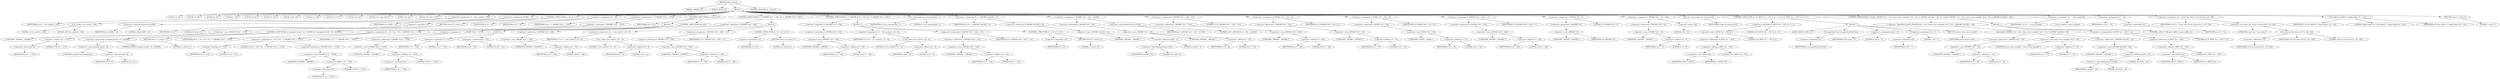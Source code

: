 digraph tftp_connect {  
"1000114" [label = "(METHOD,tftp_connect)" ]
"1000115" [label = "(PARAM,_DWORD *a1)" ]
"1000116" [label = "(PARAM,_BYTE *a2)" ]
"1000117" [label = "(BLOCK,,)" ]
"1000118" [label = "(LOCAL,v4: int)" ]
"1000119" [label = "(LOCAL,v5: int)" ]
"1000120" [label = "(LOCAL,v6: int)" ]
"1000121" [label = "(LOCAL,v7: int)" ]
"1000122" [label = "(LOCAL,v8: int)" ]
"1000123" [label = "(LOCAL,v9: int)" ]
"1000124" [label = "(LOCAL,result: int)" ]
"1000125" [label = "(LOCAL,v11: int)" ]
"1000126" [label = "(LOCAL,v12: int *)" ]
"1000127" [label = "(LOCAL,v13: int)" ]
"1000128" [label = "(LOCAL,v14: const char *)" ]
"1000129" [label = "(LOCAL,v15: int)" ]
"1000130" [label = "(LOCAL,v16: char [ 128 ])" ]
"1000131" [label = "(<operator>.assignment,v4 = Curl_ccalloc(1, 336))" ]
"1000132" [label = "(IDENTIFIER,v4,v4 = Curl_ccalloc(1, 336))" ]
"1000133" [label = "(Curl_ccalloc,Curl_ccalloc(1, 336))" ]
"1000134" [label = "(LITERAL,1,Curl_ccalloc(1, 336))" ]
"1000135" [label = "(LITERAL,336,Curl_ccalloc(1, 336))" ]
"1000136" [label = "(<operator>.assignment,a1[188] = v4)" ]
"1000137" [label = "(<operator>.indirectIndexAccess,a1[188])" ]
"1000138" [label = "(IDENTIFIER,a1,a1[188] = v4)" ]
"1000139" [label = "(LITERAL,188,a1[188] = v4)" ]
"1000140" [label = "(IDENTIFIER,v4,a1[188] = v4)" ]
"1000141" [label = "(CONTROL_STRUCTURE,if ( !v4 ),if ( !v4 ))" ]
"1000142" [label = "(<operator>.logicalNot,!v4)" ]
"1000143" [label = "(IDENTIFIER,v4,!v4)" ]
"1000144" [label = "(RETURN,return 27;,return 27;)" ]
"1000145" [label = "(LITERAL,27,return 27;)" ]
"1000146" [label = "(<operator>.assignment,v5 = v4)" ]
"1000147" [label = "(IDENTIFIER,v5,v5 = v4)" ]
"1000148" [label = "(IDENTIFIER,v4,v5 = v4)" ]
"1000149" [label = "(<operator>.assignment,v6 = *(_DWORD *)(*a1 + 1576))" ]
"1000150" [label = "(IDENTIFIER,v6,v6 = *(_DWORD *)(*a1 + 1576))" ]
"1000151" [label = "(<operator>.indirection,*(_DWORD *)(*a1 + 1576))" ]
"1000152" [label = "(<operator>.cast,(_DWORD *)(*a1 + 1576))" ]
"1000153" [label = "(UNKNOWN,_DWORD *,_DWORD *)" ]
"1000154" [label = "(<operator>.addition,*a1 + 1576)" ]
"1000155" [label = "(<operator>.indirection,*a1)" ]
"1000156" [label = "(IDENTIFIER,a1,*a1 + 1576)" ]
"1000157" [label = "(LITERAL,1576,*a1 + 1576)" ]
"1000158" [label = "(CONTROL_STRUCTURE,if ( v6 ),if ( v6 ))" ]
"1000159" [label = "(IDENTIFIER,v6,if ( v6 ))" ]
"1000160" [label = "(BLOCK,,)" ]
"1000161" [label = "(CONTROL_STRUCTURE,if ( (unsigned int)(v6 - 8) > 0xFFB0 ),if ( (unsigned int)(v6 - 8) > 0xFFB0 ))" ]
"1000162" [label = "(<operator>.greaterThan,(unsigned int)(v6 - 8) > 0xFFB0)" ]
"1000163" [label = "(<operator>.cast,(unsigned int)(v6 - 8))" ]
"1000164" [label = "(UNKNOWN,unsigned int,unsigned int)" ]
"1000165" [label = "(<operator>.subtraction,v6 - 8)" ]
"1000166" [label = "(IDENTIFIER,v6,v6 - 8)" ]
"1000167" [label = "(LITERAL,8,v6 - 8)" ]
"1000168" [label = "(LITERAL,0xFFB0,(unsigned int)(v6 - 8) > 0xFFB0)" ]
"1000169" [label = "(RETURN,return 71;,return 71;)" ]
"1000170" [label = "(LITERAL,71,return 71;)" ]
"1000171" [label = "(<operator>.assignment,v8 = v6 < 512 ? 512 : *(_DWORD *)(*a1 + 1576))" ]
"1000172" [label = "(IDENTIFIER,v8,v8 = v6 < 512 ? 512 : *(_DWORD *)(*a1 + 1576))" ]
"1000173" [label = "(<operator>.conditional,v6 < 512 ? 512 : *(_DWORD *)(*a1 + 1576))" ]
"1000174" [label = "(<operator>.lessThan,v6 < 512)" ]
"1000175" [label = "(IDENTIFIER,v6,v6 < 512)" ]
"1000176" [label = "(LITERAL,512,v6 < 512)" ]
"1000177" [label = "(LITERAL,512,v6 < 512 ? 512 : *(_DWORD *)(*a1 + 1576))" ]
"1000178" [label = "(<operator>.indirection,*(_DWORD *)(*a1 + 1576))" ]
"1000179" [label = "(<operator>.cast,(_DWORD *)(*a1 + 1576))" ]
"1000180" [label = "(UNKNOWN,_DWORD *,_DWORD *)" ]
"1000181" [label = "(<operator>.addition,*a1 + 1576)" ]
"1000182" [label = "(<operator>.indirection,*a1)" ]
"1000183" [label = "(IDENTIFIER,a1,*a1 + 1576)" ]
"1000184" [label = "(LITERAL,1576,*a1 + 1576)" ]
"1000185" [label = "(<operator>.assignment,v7 = *(_DWORD *)(*a1 + 1576))" ]
"1000186" [label = "(IDENTIFIER,v7,v7 = *(_DWORD *)(*a1 + 1576))" ]
"1000187" [label = "(<operator>.indirection,*(_DWORD *)(*a1 + 1576))" ]
"1000188" [label = "(<operator>.cast,(_DWORD *)(*a1 + 1576))" ]
"1000189" [label = "(UNKNOWN,_DWORD *,_DWORD *)" ]
"1000190" [label = "(<operator>.addition,*a1 + 1576)" ]
"1000191" [label = "(<operator>.indirection,*a1)" ]
"1000192" [label = "(IDENTIFIER,a1,*a1 + 1576)" ]
"1000193" [label = "(LITERAL,1576,*a1 + 1576)" ]
"1000194" [label = "(CONTROL_STRUCTURE,else,else)" ]
"1000195" [label = "(BLOCK,,)" ]
"1000196" [label = "(<operator>.assignment,v7 = 512)" ]
"1000197" [label = "(IDENTIFIER,v7,v7 = 512)" ]
"1000198" [label = "(LITERAL,512,v7 = 512)" ]
"1000199" [label = "(<operator>.assignment,v8 = 512)" ]
"1000200" [label = "(IDENTIFIER,v8,v8 = 512)" ]
"1000201" [label = "(LITERAL,512,v8 = 512)" ]
"1000202" [label = "(CONTROL_STRUCTURE,if ( !*(_DWORD *)(v4 + 328) ),if ( !*(_DWORD *)(v4 + 328) ))" ]
"1000203" [label = "(<operator>.logicalNot,!*(_DWORD *)(v4 + 328))" ]
"1000204" [label = "(<operator>.indirection,*(_DWORD *)(v4 + 328))" ]
"1000205" [label = "(<operator>.cast,(_DWORD *)(v4 + 328))" ]
"1000206" [label = "(UNKNOWN,_DWORD *,_DWORD *)" ]
"1000207" [label = "(<operator>.addition,v4 + 328)" ]
"1000208" [label = "(IDENTIFIER,v4,v4 + 328)" ]
"1000209" [label = "(LITERAL,328,v4 + 328)" ]
"1000210" [label = "(BLOCK,,)" ]
"1000211" [label = "(<operator>.assignment,v11 = Curl_ccalloc(1, v8 + 4))" ]
"1000212" [label = "(IDENTIFIER,v11,v11 = Curl_ccalloc(1, v8 + 4))" ]
"1000213" [label = "(Curl_ccalloc,Curl_ccalloc(1, v8 + 4))" ]
"1000214" [label = "(LITERAL,1,Curl_ccalloc(1, v8 + 4))" ]
"1000215" [label = "(<operator>.addition,v8 + 4)" ]
"1000216" [label = "(IDENTIFIER,v8,v8 + 4)" ]
"1000217" [label = "(LITERAL,4,v8 + 4)" ]
"1000218" [label = "(<operator>.assignment,*(_DWORD *)(v5 + 328) = v11)" ]
"1000219" [label = "(<operator>.indirection,*(_DWORD *)(v5 + 328))" ]
"1000220" [label = "(<operator>.cast,(_DWORD *)(v5 + 328))" ]
"1000221" [label = "(UNKNOWN,_DWORD *,_DWORD *)" ]
"1000222" [label = "(<operator>.addition,v5 + 328)" ]
"1000223" [label = "(IDENTIFIER,v5,v5 + 328)" ]
"1000224" [label = "(LITERAL,328,v5 + 328)" ]
"1000225" [label = "(IDENTIFIER,v11,*(_DWORD *)(v5 + 328) = v11)" ]
"1000226" [label = "(CONTROL_STRUCTURE,if ( !v11 ),if ( !v11 ))" ]
"1000227" [label = "(<operator>.logicalNot,!v11)" ]
"1000228" [label = "(IDENTIFIER,v11,!v11)" ]
"1000229" [label = "(RETURN,return 27;,return 27;)" ]
"1000230" [label = "(LITERAL,27,return 27;)" ]
"1000231" [label = "(CONTROL_STRUCTURE,if ( !*(_DWORD *)(v5 + 332) ),if ( !*(_DWORD *)(v5 + 332) ))" ]
"1000232" [label = "(<operator>.logicalNot,!*(_DWORD *)(v5 + 332))" ]
"1000233" [label = "(<operator>.indirection,*(_DWORD *)(v5 + 332))" ]
"1000234" [label = "(<operator>.cast,(_DWORD *)(v5 + 332))" ]
"1000235" [label = "(UNKNOWN,_DWORD *,_DWORD *)" ]
"1000236" [label = "(<operator>.addition,v5 + 332)" ]
"1000237" [label = "(IDENTIFIER,v5,v5 + 332)" ]
"1000238" [label = "(LITERAL,332,v5 + 332)" ]
"1000239" [label = "(BLOCK,,)" ]
"1000240" [label = "(<operator>.assignment,v15 = Curl_ccalloc(1, v8 + 4))" ]
"1000241" [label = "(IDENTIFIER,v15,v15 = Curl_ccalloc(1, v8 + 4))" ]
"1000242" [label = "(Curl_ccalloc,Curl_ccalloc(1, v8 + 4))" ]
"1000243" [label = "(LITERAL,1,Curl_ccalloc(1, v8 + 4))" ]
"1000244" [label = "(<operator>.addition,v8 + 4)" ]
"1000245" [label = "(IDENTIFIER,v8,v8 + 4)" ]
"1000246" [label = "(LITERAL,4,v8 + 4)" ]
"1000247" [label = "(<operator>.assignment,*(_DWORD *)(v5 + 332) = v15)" ]
"1000248" [label = "(<operator>.indirection,*(_DWORD *)(v5 + 332))" ]
"1000249" [label = "(<operator>.cast,(_DWORD *)(v5 + 332))" ]
"1000250" [label = "(UNKNOWN,_DWORD *,_DWORD *)" ]
"1000251" [label = "(<operator>.addition,v5 + 332)" ]
"1000252" [label = "(IDENTIFIER,v5,v5 + 332)" ]
"1000253" [label = "(LITERAL,332,v5 + 332)" ]
"1000254" [label = "(IDENTIFIER,v15,*(_DWORD *)(v5 + 332) = v15)" ]
"1000255" [label = "(CONTROL_STRUCTURE,if ( !v15 ),if ( !v15 ))" ]
"1000256" [label = "(<operator>.logicalNot,!v15)" ]
"1000257" [label = "(IDENTIFIER,v15,!v15)" ]
"1000258" [label = "(RETURN,return 27;,return 27;)" ]
"1000259" [label = "(LITERAL,27,return 27;)" ]
"1000260" [label = "(Curl_conncontrol,Curl_conncontrol(a1, 1))" ]
"1000261" [label = "(IDENTIFIER,a1,Curl_conncontrol(a1, 1))" ]
"1000262" [label = "(LITERAL,1,Curl_conncontrol(a1, 1))" ]
"1000263" [label = "(<operator>.assignment,v9 = *(_DWORD *)(a1[20] + 4))" ]
"1000264" [label = "(IDENTIFIER,v9,v9 = *(_DWORD *)(a1[20] + 4))" ]
"1000265" [label = "(<operator>.indirection,*(_DWORD *)(a1[20] + 4))" ]
"1000266" [label = "(<operator>.cast,(_DWORD *)(a1[20] + 4))" ]
"1000267" [label = "(UNKNOWN,_DWORD *,_DWORD *)" ]
"1000268" [label = "(<operator>.addition,a1[20] + 4)" ]
"1000269" [label = "(<operator>.indirectIndexAccess,a1[20])" ]
"1000270" [label = "(IDENTIFIER,a1,a1[20] + 4)" ]
"1000271" [label = "(LITERAL,20,a1[20] + 4)" ]
"1000272" [label = "(LITERAL,4,a1[20] + 4)" ]
"1000273" [label = "(<operator>.assignment,*(_DWORD *)(v5 + 20) = a1[105])" ]
"1000274" [label = "(<operator>.indirection,*(_DWORD *)(v5 + 20))" ]
"1000275" [label = "(<operator>.cast,(_DWORD *)(v5 + 20))" ]
"1000276" [label = "(UNKNOWN,_DWORD *,_DWORD *)" ]
"1000277" [label = "(<operator>.addition,v5 + 20)" ]
"1000278" [label = "(IDENTIFIER,v5,v5 + 20)" ]
"1000279" [label = "(LITERAL,20,v5 + 20)" ]
"1000280" [label = "(<operator>.indirectIndexAccess,a1[105])" ]
"1000281" [label = "(IDENTIFIER,a1,*(_DWORD *)(v5 + 20) = a1[105])" ]
"1000282" [label = "(LITERAL,105,*(_DWORD *)(v5 + 20) = a1[105])" ]
"1000283" [label = "(<operator>.assignment,*(_DWORD *)(v5 + 320) = 512)" ]
"1000284" [label = "(<operator>.indirection,*(_DWORD *)(v5 + 320))" ]
"1000285" [label = "(<operator>.cast,(_DWORD *)(v5 + 320))" ]
"1000286" [label = "(UNKNOWN,_DWORD *,_DWORD *)" ]
"1000287" [label = "(<operator>.addition,v5 + 320)" ]
"1000288" [label = "(IDENTIFIER,v5,v5 + 320)" ]
"1000289" [label = "(LITERAL,320,v5 + 320)" ]
"1000290" [label = "(LITERAL,512,*(_DWORD *)(v5 + 320) = 512)" ]
"1000291" [label = "(<operator>.assignment,*(_DWORD *)(v5 + 16) = a1)" ]
"1000292" [label = "(<operator>.indirection,*(_DWORD *)(v5 + 16))" ]
"1000293" [label = "(<operator>.cast,(_DWORD *)(v5 + 16))" ]
"1000294" [label = "(UNKNOWN,_DWORD *,_DWORD *)" ]
"1000295" [label = "(<operator>.addition,v5 + 16)" ]
"1000296" [label = "(IDENTIFIER,v5,v5 + 16)" ]
"1000297" [label = "(LITERAL,16,v5 + 16)" ]
"1000298" [label = "(IDENTIFIER,a1,*(_DWORD *)(v5 + 16) = a1)" ]
"1000299" [label = "(<operator>.assignment,*(_WORD *)(v5 + 52) = v9)" ]
"1000300" [label = "(<operator>.indirection,*(_WORD *)(v5 + 52))" ]
"1000301" [label = "(<operator>.cast,(_WORD *)(v5 + 52))" ]
"1000302" [label = "(UNKNOWN,_WORD *,_WORD *)" ]
"1000303" [label = "(<operator>.addition,v5 + 52)" ]
"1000304" [label = "(IDENTIFIER,v5,v5 + 52)" ]
"1000305" [label = "(LITERAL,52,v5 + 52)" ]
"1000306" [label = "(IDENTIFIER,v9,*(_WORD *)(v5 + 52) = v9)" ]
"1000307" [label = "(<operator>.assignment,*(_DWORD *)(v5 + 324) = v7)" ]
"1000308" [label = "(<operator>.indirection,*(_DWORD *)(v5 + 324))" ]
"1000309" [label = "(<operator>.cast,(_DWORD *)(v5 + 324))" ]
"1000310" [label = "(UNKNOWN,_DWORD *,_DWORD *)" ]
"1000311" [label = "(<operator>.addition,v5 + 324)" ]
"1000312" [label = "(IDENTIFIER,v5,v5 + 324)" ]
"1000313" [label = "(LITERAL,324,v5 + 324)" ]
"1000314" [label = "(IDENTIFIER,v7,*(_DWORD *)(v5 + 324) = v7)" ]
"1000315" [label = "(<operator>.assignment,*(_DWORD *)v5 = 0)" ]
"1000316" [label = "(<operator>.indirection,*(_DWORD *)v5)" ]
"1000317" [label = "(<operator>.cast,(_DWORD *)v5)" ]
"1000318" [label = "(UNKNOWN,_DWORD *,_DWORD *)" ]
"1000319" [label = "(IDENTIFIER,v5,(_DWORD *)v5)" ]
"1000320" [label = "(LITERAL,0,*(_DWORD *)v5 = 0)" ]
"1000321" [label = "(<operator>.assignment,*(_DWORD *)(v5 + 8) = -100)" ]
"1000322" [label = "(<operator>.indirection,*(_DWORD *)(v5 + 8))" ]
"1000323" [label = "(<operator>.cast,(_DWORD *)(v5 + 8))" ]
"1000324" [label = "(UNKNOWN,_DWORD *,_DWORD *)" ]
"1000325" [label = "(<operator>.addition,v5 + 8)" ]
"1000326" [label = "(IDENTIFIER,v5,v5 + 8)" ]
"1000327" [label = "(LITERAL,8,v5 + 8)" ]
"1000328" [label = "(<operator>.minus,-100)" ]
"1000329" [label = "(LITERAL,100,-100)" ]
"1000330" [label = "(tftp_set_timeouts,tftp_set_timeouts(v5))" ]
"1000331" [label = "(IDENTIFIER,v5,tftp_set_timeouts(v5))" ]
"1000332" [label = "(CONTROL_STRUCTURE,if ( (*((_BYTE *)a1 + 591) & 2) != 0 ),if ( (*((_BYTE *)a1 + 591) & 2) != 0 ))" ]
"1000333" [label = "(<operator>.notEquals,(*((_BYTE *)a1 + 591) & 2) != 0)" ]
"1000334" [label = "(<operator>.and,*((_BYTE *)a1 + 591) & 2)" ]
"1000335" [label = "(<operator>.indirection,*((_BYTE *)a1 + 591))" ]
"1000336" [label = "(<operator>.addition,(_BYTE *)a1 + 591)" ]
"1000337" [label = "(<operator>.cast,(_BYTE *)a1)" ]
"1000338" [label = "(UNKNOWN,_BYTE *,_BYTE *)" ]
"1000339" [label = "(IDENTIFIER,a1,(_BYTE *)a1)" ]
"1000340" [label = "(LITERAL,591,(_BYTE *)a1 + 591)" ]
"1000341" [label = "(LITERAL,2,*((_BYTE *)a1 + 591) & 2)" ]
"1000342" [label = "(LITERAL,0,(*((_BYTE *)a1 + 591) & 2) != 0)" ]
"1000343" [label = "(BLOCK,,)" ]
"1000344" [label = "(JUMP_TARGET,LABEL_9)" ]
"1000345" [label = "(Curl_pgrsStartNow,Curl_pgrsStartNow(*a1))" ]
"1000346" [label = "(<operator>.indirection,*a1)" ]
"1000347" [label = "(IDENTIFIER,a1,Curl_pgrsStartNow(*a1))" ]
"1000348" [label = "(<operator>.assignment,result = 0)" ]
"1000349" [label = "(IDENTIFIER,result,result = 0)" ]
"1000350" [label = "(LITERAL,0,result = 0)" ]
"1000351" [label = "(<operator>.assignment,*a2 = 1)" ]
"1000352" [label = "(<operator>.indirection,*a2)" ]
"1000353" [label = "(IDENTIFIER,a2,*a2 = 1)" ]
"1000354" [label = "(LITERAL,1,*a2 = 1)" ]
"1000355" [label = "(RETURN,return result;,return result;)" ]
"1000356" [label = "(IDENTIFIER,result,return result;)" ]
"1000357" [label = "(CONTROL_STRUCTURE,if ( !bind(*(_DWORD *)(v5 + 20), (const struct sockaddr *)(v5 + 52), *(_DWORD *)(a1[20] + 16)) ),if ( !bind(*(_DWORD *)(v5 + 20), (const struct sockaddr *)(v5 + 52), *(_DWORD *)(a1[20] + 16)) ))" ]
"1000358" [label = "(<operator>.logicalNot,!bind(*(_DWORD *)(v5 + 20), (const struct sockaddr *)(v5 + 52), *(_DWORD *)(a1[20] + 16)))" ]
"1000359" [label = "(bind,bind(*(_DWORD *)(v5 + 20), (const struct sockaddr *)(v5 + 52), *(_DWORD *)(a1[20] + 16)))" ]
"1000360" [label = "(<operator>.indirection,*(_DWORD *)(v5 + 20))" ]
"1000361" [label = "(<operator>.cast,(_DWORD *)(v5 + 20))" ]
"1000362" [label = "(UNKNOWN,_DWORD *,_DWORD *)" ]
"1000363" [label = "(<operator>.addition,v5 + 20)" ]
"1000364" [label = "(IDENTIFIER,v5,v5 + 20)" ]
"1000365" [label = "(LITERAL,20,v5 + 20)" ]
"1000366" [label = "(<operator>.cast,(const struct sockaddr *)(v5 + 52))" ]
"1000367" [label = "(UNKNOWN,const struct sockaddr *,const struct sockaddr *)" ]
"1000368" [label = "(<operator>.addition,v5 + 52)" ]
"1000369" [label = "(IDENTIFIER,v5,v5 + 52)" ]
"1000370" [label = "(LITERAL,52,v5 + 52)" ]
"1000371" [label = "(<operator>.indirection,*(_DWORD *)(a1[20] + 16))" ]
"1000372" [label = "(<operator>.cast,(_DWORD *)(a1[20] + 16))" ]
"1000373" [label = "(UNKNOWN,_DWORD *,_DWORD *)" ]
"1000374" [label = "(<operator>.addition,a1[20] + 16)" ]
"1000375" [label = "(<operator>.indirectIndexAccess,a1[20])" ]
"1000376" [label = "(IDENTIFIER,a1,a1[20] + 16)" ]
"1000377" [label = "(LITERAL,20,a1[20] + 16)" ]
"1000378" [label = "(LITERAL,16,a1[20] + 16)" ]
"1000379" [label = "(BLOCK,,)" ]
"1000380" [label = "(<operators>.assignmentOr,*((_BYTE *)a1 + 591) |= 2u)" ]
"1000381" [label = "(<operator>.indirection,*((_BYTE *)a1 + 591))" ]
"1000382" [label = "(<operator>.addition,(_BYTE *)a1 + 591)" ]
"1000383" [label = "(<operator>.cast,(_BYTE *)a1)" ]
"1000384" [label = "(UNKNOWN,_BYTE *,_BYTE *)" ]
"1000385" [label = "(IDENTIFIER,a1,(_BYTE *)a1)" ]
"1000386" [label = "(LITERAL,591,(_BYTE *)a1 + 591)" ]
"1000387" [label = "(LITERAL,2u,*((_BYTE *)a1 + 591) |= 2u)" ]
"1000388" [label = "(CONTROL_STRUCTURE,goto LABEL_9;,goto LABEL_9;)" ]
"1000389" [label = "(<operator>.assignment,v12 = _errno_location())" ]
"1000390" [label = "(IDENTIFIER,v12,v12 = _errno_location())" ]
"1000391" [label = "(_errno_location,_errno_location())" ]
"1000392" [label = "(<operator>.assignment,v13 = *a1)" ]
"1000393" [label = "(IDENTIFIER,v13,v13 = *a1)" ]
"1000394" [label = "(<operator>.indirection,*a1)" ]
"1000395" [label = "(IDENTIFIER,a1,v13 = *a1)" ]
"1000396" [label = "(<operator>.assignment,v14 = (const char *)Curl_strerror(*v12, v16, 128))" ]
"1000397" [label = "(IDENTIFIER,v14,v14 = (const char *)Curl_strerror(*v12, v16, 128))" ]
"1000398" [label = "(<operator>.cast,(const char *)Curl_strerror(*v12, v16, 128))" ]
"1000399" [label = "(UNKNOWN,const char *,const char *)" ]
"1000400" [label = "(Curl_strerror,Curl_strerror(*v12, v16, 128))" ]
"1000401" [label = "(<operator>.indirection,*v12)" ]
"1000402" [label = "(IDENTIFIER,v12,Curl_strerror(*v12, v16, 128))" ]
"1000403" [label = "(IDENTIFIER,v16,Curl_strerror(*v12, v16, 128))" ]
"1000404" [label = "(LITERAL,128,Curl_strerror(*v12, v16, 128))" ]
"1000405" [label = "(Curl_failf,Curl_failf(v13, \"bind() failed; %s\", v14))" ]
"1000406" [label = "(IDENTIFIER,v13,Curl_failf(v13, \"bind() failed; %s\", v14))" ]
"1000407" [label = "(LITERAL,\"bind() failed; %s\",Curl_failf(v13, \"bind() failed; %s\", v14))" ]
"1000408" [label = "(IDENTIFIER,v14,Curl_failf(v13, \"bind() failed; %s\", v14))" ]
"1000409" [label = "(RETURN,return 7;,return 7;)" ]
"1000410" [label = "(LITERAL,7,return 7;)" ]
"1000411" [label = "(METHOD_RETURN,int __fastcall)" ]
  "1000114" -> "1000115" 
  "1000114" -> "1000116" 
  "1000114" -> "1000117" 
  "1000114" -> "1000411" 
  "1000117" -> "1000118" 
  "1000117" -> "1000119" 
  "1000117" -> "1000120" 
  "1000117" -> "1000121" 
  "1000117" -> "1000122" 
  "1000117" -> "1000123" 
  "1000117" -> "1000124" 
  "1000117" -> "1000125" 
  "1000117" -> "1000126" 
  "1000117" -> "1000127" 
  "1000117" -> "1000128" 
  "1000117" -> "1000129" 
  "1000117" -> "1000130" 
  "1000117" -> "1000131" 
  "1000117" -> "1000136" 
  "1000117" -> "1000141" 
  "1000117" -> "1000146" 
  "1000117" -> "1000149" 
  "1000117" -> "1000158" 
  "1000117" -> "1000202" 
  "1000117" -> "1000231" 
  "1000117" -> "1000260" 
  "1000117" -> "1000263" 
  "1000117" -> "1000273" 
  "1000117" -> "1000283" 
  "1000117" -> "1000291" 
  "1000117" -> "1000299" 
  "1000117" -> "1000307" 
  "1000117" -> "1000315" 
  "1000117" -> "1000321" 
  "1000117" -> "1000330" 
  "1000117" -> "1000332" 
  "1000117" -> "1000357" 
  "1000117" -> "1000389" 
  "1000117" -> "1000392" 
  "1000117" -> "1000396" 
  "1000117" -> "1000405" 
  "1000117" -> "1000409" 
  "1000131" -> "1000132" 
  "1000131" -> "1000133" 
  "1000133" -> "1000134" 
  "1000133" -> "1000135" 
  "1000136" -> "1000137" 
  "1000136" -> "1000140" 
  "1000137" -> "1000138" 
  "1000137" -> "1000139" 
  "1000141" -> "1000142" 
  "1000141" -> "1000144" 
  "1000142" -> "1000143" 
  "1000144" -> "1000145" 
  "1000146" -> "1000147" 
  "1000146" -> "1000148" 
  "1000149" -> "1000150" 
  "1000149" -> "1000151" 
  "1000151" -> "1000152" 
  "1000152" -> "1000153" 
  "1000152" -> "1000154" 
  "1000154" -> "1000155" 
  "1000154" -> "1000157" 
  "1000155" -> "1000156" 
  "1000158" -> "1000159" 
  "1000158" -> "1000160" 
  "1000158" -> "1000194" 
  "1000160" -> "1000161" 
  "1000160" -> "1000171" 
  "1000160" -> "1000185" 
  "1000161" -> "1000162" 
  "1000161" -> "1000169" 
  "1000162" -> "1000163" 
  "1000162" -> "1000168" 
  "1000163" -> "1000164" 
  "1000163" -> "1000165" 
  "1000165" -> "1000166" 
  "1000165" -> "1000167" 
  "1000169" -> "1000170" 
  "1000171" -> "1000172" 
  "1000171" -> "1000173" 
  "1000173" -> "1000174" 
  "1000173" -> "1000177" 
  "1000173" -> "1000178" 
  "1000174" -> "1000175" 
  "1000174" -> "1000176" 
  "1000178" -> "1000179" 
  "1000179" -> "1000180" 
  "1000179" -> "1000181" 
  "1000181" -> "1000182" 
  "1000181" -> "1000184" 
  "1000182" -> "1000183" 
  "1000185" -> "1000186" 
  "1000185" -> "1000187" 
  "1000187" -> "1000188" 
  "1000188" -> "1000189" 
  "1000188" -> "1000190" 
  "1000190" -> "1000191" 
  "1000190" -> "1000193" 
  "1000191" -> "1000192" 
  "1000194" -> "1000195" 
  "1000195" -> "1000196" 
  "1000195" -> "1000199" 
  "1000196" -> "1000197" 
  "1000196" -> "1000198" 
  "1000199" -> "1000200" 
  "1000199" -> "1000201" 
  "1000202" -> "1000203" 
  "1000202" -> "1000210" 
  "1000203" -> "1000204" 
  "1000204" -> "1000205" 
  "1000205" -> "1000206" 
  "1000205" -> "1000207" 
  "1000207" -> "1000208" 
  "1000207" -> "1000209" 
  "1000210" -> "1000211" 
  "1000210" -> "1000218" 
  "1000210" -> "1000226" 
  "1000211" -> "1000212" 
  "1000211" -> "1000213" 
  "1000213" -> "1000214" 
  "1000213" -> "1000215" 
  "1000215" -> "1000216" 
  "1000215" -> "1000217" 
  "1000218" -> "1000219" 
  "1000218" -> "1000225" 
  "1000219" -> "1000220" 
  "1000220" -> "1000221" 
  "1000220" -> "1000222" 
  "1000222" -> "1000223" 
  "1000222" -> "1000224" 
  "1000226" -> "1000227" 
  "1000226" -> "1000229" 
  "1000227" -> "1000228" 
  "1000229" -> "1000230" 
  "1000231" -> "1000232" 
  "1000231" -> "1000239" 
  "1000232" -> "1000233" 
  "1000233" -> "1000234" 
  "1000234" -> "1000235" 
  "1000234" -> "1000236" 
  "1000236" -> "1000237" 
  "1000236" -> "1000238" 
  "1000239" -> "1000240" 
  "1000239" -> "1000247" 
  "1000239" -> "1000255" 
  "1000240" -> "1000241" 
  "1000240" -> "1000242" 
  "1000242" -> "1000243" 
  "1000242" -> "1000244" 
  "1000244" -> "1000245" 
  "1000244" -> "1000246" 
  "1000247" -> "1000248" 
  "1000247" -> "1000254" 
  "1000248" -> "1000249" 
  "1000249" -> "1000250" 
  "1000249" -> "1000251" 
  "1000251" -> "1000252" 
  "1000251" -> "1000253" 
  "1000255" -> "1000256" 
  "1000255" -> "1000258" 
  "1000256" -> "1000257" 
  "1000258" -> "1000259" 
  "1000260" -> "1000261" 
  "1000260" -> "1000262" 
  "1000263" -> "1000264" 
  "1000263" -> "1000265" 
  "1000265" -> "1000266" 
  "1000266" -> "1000267" 
  "1000266" -> "1000268" 
  "1000268" -> "1000269" 
  "1000268" -> "1000272" 
  "1000269" -> "1000270" 
  "1000269" -> "1000271" 
  "1000273" -> "1000274" 
  "1000273" -> "1000280" 
  "1000274" -> "1000275" 
  "1000275" -> "1000276" 
  "1000275" -> "1000277" 
  "1000277" -> "1000278" 
  "1000277" -> "1000279" 
  "1000280" -> "1000281" 
  "1000280" -> "1000282" 
  "1000283" -> "1000284" 
  "1000283" -> "1000290" 
  "1000284" -> "1000285" 
  "1000285" -> "1000286" 
  "1000285" -> "1000287" 
  "1000287" -> "1000288" 
  "1000287" -> "1000289" 
  "1000291" -> "1000292" 
  "1000291" -> "1000298" 
  "1000292" -> "1000293" 
  "1000293" -> "1000294" 
  "1000293" -> "1000295" 
  "1000295" -> "1000296" 
  "1000295" -> "1000297" 
  "1000299" -> "1000300" 
  "1000299" -> "1000306" 
  "1000300" -> "1000301" 
  "1000301" -> "1000302" 
  "1000301" -> "1000303" 
  "1000303" -> "1000304" 
  "1000303" -> "1000305" 
  "1000307" -> "1000308" 
  "1000307" -> "1000314" 
  "1000308" -> "1000309" 
  "1000309" -> "1000310" 
  "1000309" -> "1000311" 
  "1000311" -> "1000312" 
  "1000311" -> "1000313" 
  "1000315" -> "1000316" 
  "1000315" -> "1000320" 
  "1000316" -> "1000317" 
  "1000317" -> "1000318" 
  "1000317" -> "1000319" 
  "1000321" -> "1000322" 
  "1000321" -> "1000328" 
  "1000322" -> "1000323" 
  "1000323" -> "1000324" 
  "1000323" -> "1000325" 
  "1000325" -> "1000326" 
  "1000325" -> "1000327" 
  "1000328" -> "1000329" 
  "1000330" -> "1000331" 
  "1000332" -> "1000333" 
  "1000332" -> "1000343" 
  "1000333" -> "1000334" 
  "1000333" -> "1000342" 
  "1000334" -> "1000335" 
  "1000334" -> "1000341" 
  "1000335" -> "1000336" 
  "1000336" -> "1000337" 
  "1000336" -> "1000340" 
  "1000337" -> "1000338" 
  "1000337" -> "1000339" 
  "1000343" -> "1000344" 
  "1000343" -> "1000345" 
  "1000343" -> "1000348" 
  "1000343" -> "1000351" 
  "1000343" -> "1000355" 
  "1000345" -> "1000346" 
  "1000346" -> "1000347" 
  "1000348" -> "1000349" 
  "1000348" -> "1000350" 
  "1000351" -> "1000352" 
  "1000351" -> "1000354" 
  "1000352" -> "1000353" 
  "1000355" -> "1000356" 
  "1000357" -> "1000358" 
  "1000357" -> "1000379" 
  "1000358" -> "1000359" 
  "1000359" -> "1000360" 
  "1000359" -> "1000366" 
  "1000359" -> "1000371" 
  "1000360" -> "1000361" 
  "1000361" -> "1000362" 
  "1000361" -> "1000363" 
  "1000363" -> "1000364" 
  "1000363" -> "1000365" 
  "1000366" -> "1000367" 
  "1000366" -> "1000368" 
  "1000368" -> "1000369" 
  "1000368" -> "1000370" 
  "1000371" -> "1000372" 
  "1000372" -> "1000373" 
  "1000372" -> "1000374" 
  "1000374" -> "1000375" 
  "1000374" -> "1000378" 
  "1000375" -> "1000376" 
  "1000375" -> "1000377" 
  "1000379" -> "1000380" 
  "1000379" -> "1000388" 
  "1000380" -> "1000381" 
  "1000380" -> "1000387" 
  "1000381" -> "1000382" 
  "1000382" -> "1000383" 
  "1000382" -> "1000386" 
  "1000383" -> "1000384" 
  "1000383" -> "1000385" 
  "1000389" -> "1000390" 
  "1000389" -> "1000391" 
  "1000392" -> "1000393" 
  "1000392" -> "1000394" 
  "1000394" -> "1000395" 
  "1000396" -> "1000397" 
  "1000396" -> "1000398" 
  "1000398" -> "1000399" 
  "1000398" -> "1000400" 
  "1000400" -> "1000401" 
  "1000400" -> "1000403" 
  "1000400" -> "1000404" 
  "1000401" -> "1000402" 
  "1000405" -> "1000406" 
  "1000405" -> "1000407" 
  "1000405" -> "1000408" 
  "1000409" -> "1000410" 
}
